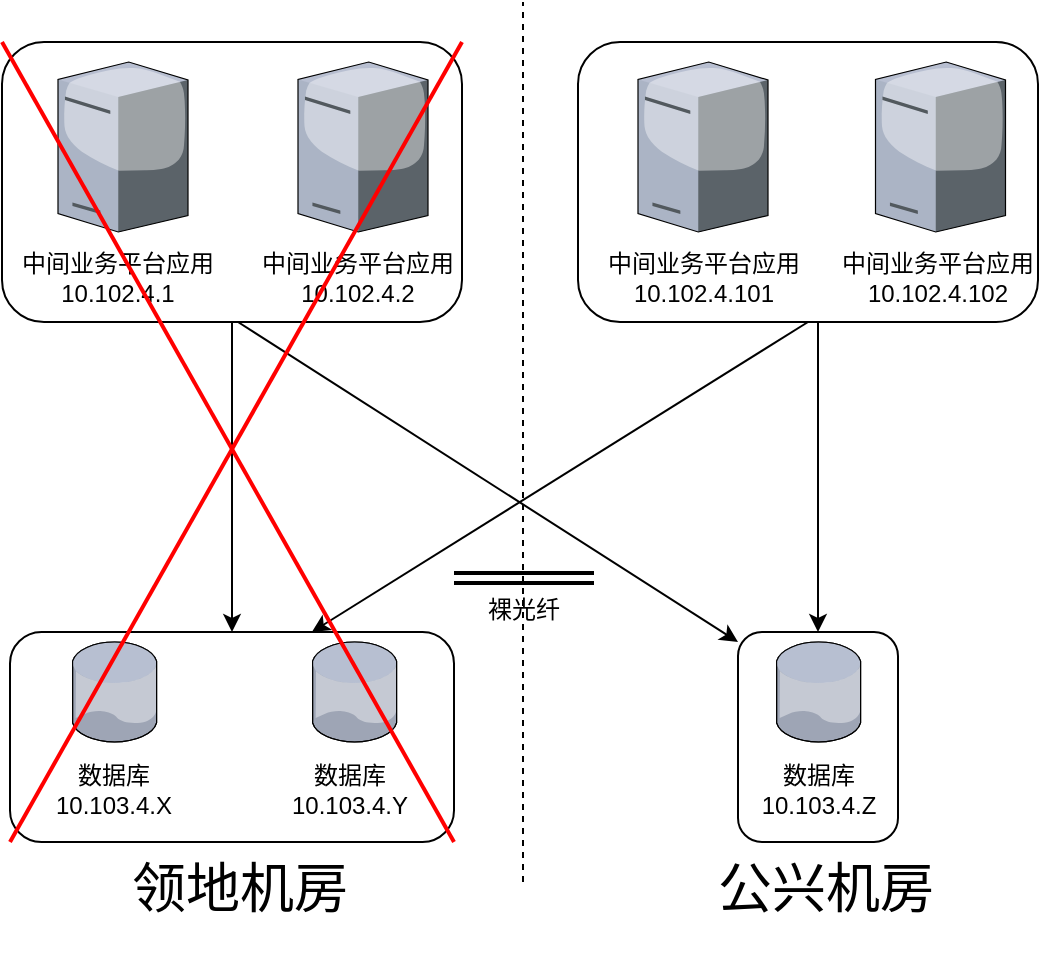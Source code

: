 <mxfile version="26.1.1">
  <diagram name="第 1 页" id="PNowgrB_NC_Xo3-Gm1vM">
    <mxGraphModel dx="1434" dy="844" grid="1" gridSize="10" guides="1" tooltips="1" connect="1" arrows="1" fold="1" page="1" pageScale="1" pageWidth="827" pageHeight="1169" math="0" shadow="0">
      <root>
        <mxCell id="0" />
        <mxCell id="1" parent="0" />
        <mxCell id="BuewOkE1ymk1Yr9WBYRx-15" value="" style="rounded=1;whiteSpace=wrap;html=1;" vertex="1" parent="1">
          <mxGeometry x="650" y="425" width="80" height="105" as="geometry" />
        </mxCell>
        <mxCell id="qcijBuevANjTs1jTrvzd-14" value="" style="rounded=1;whiteSpace=wrap;html=1;" parent="1" vertex="1">
          <mxGeometry x="570" y="130" width="230" height="140" as="geometry" />
        </mxCell>
        <mxCell id="qcijBuevANjTs1jTrvzd-13" value="" style="rounded=1;whiteSpace=wrap;html=1;" parent="1" vertex="1">
          <mxGeometry x="282" y="130" width="230" height="140" as="geometry" />
        </mxCell>
        <mxCell id="qcijBuevANjTs1jTrvzd-10" value="" style="rounded=1;whiteSpace=wrap;html=1;" parent="1" vertex="1">
          <mxGeometry x="286" y="425" width="222" height="105" as="geometry" />
        </mxCell>
        <mxCell id="qcijBuevANjTs1jTrvzd-1" value="" style="verticalLabelPosition=bottom;sketch=0;aspect=fixed;html=1;verticalAlign=top;strokeColor=none;align=center;outlineConnect=0;shape=mxgraph.citrix.database;" parent="1" vertex="1">
          <mxGeometry x="317.25" y="430" width="42.5" height="50" as="geometry" />
        </mxCell>
        <mxCell id="qcijBuevANjTs1jTrvzd-3" value="" style="verticalLabelPosition=bottom;sketch=0;aspect=fixed;html=1;verticalAlign=top;strokeColor=none;align=center;outlineConnect=0;shape=mxgraph.citrix.license_server;" parent="1" vertex="1">
          <mxGeometry x="310" y="140" width="65" height="85" as="geometry" />
        </mxCell>
        <mxCell id="qcijBuevANjTs1jTrvzd-4" value="" style="verticalLabelPosition=bottom;sketch=0;aspect=fixed;html=1;verticalAlign=top;strokeColor=none;align=center;outlineConnect=0;shape=mxgraph.citrix.database;" parent="1" vertex="1">
          <mxGeometry x="437.25" y="430" width="42.5" height="50" as="geometry" />
        </mxCell>
        <mxCell id="qcijBuevANjTs1jTrvzd-6" value="" style="verticalLabelPosition=bottom;sketch=0;aspect=fixed;html=1;verticalAlign=top;strokeColor=none;align=center;outlineConnect=0;shape=mxgraph.citrix.database;" parent="1" vertex="1">
          <mxGeometry x="669.25" y="430" width="42.5" height="50" as="geometry" />
        </mxCell>
        <mxCell id="qcijBuevANjTs1jTrvzd-7" value="" style="verticalLabelPosition=bottom;sketch=0;aspect=fixed;html=1;verticalAlign=top;strokeColor=none;align=center;outlineConnect=0;shape=mxgraph.citrix.license_server;" parent="1" vertex="1">
          <mxGeometry x="430" y="140" width="65" height="85" as="geometry" />
        </mxCell>
        <mxCell id="qcijBuevANjTs1jTrvzd-8" value="" style="verticalLabelPosition=bottom;sketch=0;aspect=fixed;html=1;verticalAlign=top;strokeColor=none;align=center;outlineConnect=0;shape=mxgraph.citrix.license_server;" parent="1" vertex="1">
          <mxGeometry x="600" y="140" width="65" height="85" as="geometry" />
        </mxCell>
        <mxCell id="qcijBuevANjTs1jTrvzd-9" value="" style="verticalLabelPosition=bottom;sketch=0;aspect=fixed;html=1;verticalAlign=top;strokeColor=none;align=center;outlineConnect=0;shape=mxgraph.citrix.license_server;" parent="1" vertex="1">
          <mxGeometry x="718.75" y="140" width="65" height="85" as="geometry" />
        </mxCell>
        <mxCell id="qcijBuevANjTs1jTrvzd-11" value="&lt;font style=&quot;font-size: 27px;&quot;&gt;领地机房&lt;/font&gt;" style="text;strokeColor=none;align=center;fillColor=none;html=1;verticalAlign=middle;whiteSpace=wrap;rounded=0;" parent="1" vertex="1">
          <mxGeometry x="341" y="532" width="120" height="43" as="geometry" />
        </mxCell>
        <mxCell id="qcijBuevANjTs1jTrvzd-15" value="中间业务平台应用&lt;div&gt;10.102.4.1&lt;/div&gt;" style="text;strokeColor=none;align=center;fillColor=none;html=1;verticalAlign=middle;whiteSpace=wrap;rounded=0;" parent="1" vertex="1">
          <mxGeometry x="290" y="225" width="100" height="45" as="geometry" />
        </mxCell>
        <mxCell id="qcijBuevANjTs1jTrvzd-19" value="" style="endArrow=none;dashed=1;html=1;rounded=0;" parent="1" edge="1">
          <mxGeometry width="50" height="50" relative="1" as="geometry">
            <mxPoint x="542.5" y="550" as="sourcePoint" />
            <mxPoint x="542.5" y="110" as="targetPoint" />
          </mxGeometry>
        </mxCell>
        <mxCell id="qcijBuevANjTs1jTrvzd-21" value="" style="shape=link;html=1;rounded=0;strokeWidth=2;" parent="1" edge="1">
          <mxGeometry width="100" relative="1" as="geometry">
            <mxPoint x="508" y="398" as="sourcePoint" />
            <mxPoint x="578" y="398" as="targetPoint" />
          </mxGeometry>
        </mxCell>
        <mxCell id="qcijBuevANjTs1jTrvzd-22" value="裸光纤" style="text;strokeColor=none;align=center;fillColor=none;html=1;verticalAlign=middle;whiteSpace=wrap;rounded=0;" parent="1" vertex="1">
          <mxGeometry x="518" y="405" width="50" height="17" as="geometry" />
        </mxCell>
        <mxCell id="qcijBuevANjTs1jTrvzd-24" style="edgeStyle=none;shape=link;rounded=0;orthogonalLoop=1;jettySize=auto;html=1;exitX=1;exitY=1;exitDx=0;exitDy=0;strokeColor=default;align=center;verticalAlign=middle;fontFamily=Helvetica;fontSize=11;fontColor=default;labelBackgroundColor=default;endArrow=classic;" parent="1" source="qcijBuevANjTs1jTrvzd-11" target="qcijBuevANjTs1jTrvzd-11" edge="1">
          <mxGeometry relative="1" as="geometry" />
        </mxCell>
        <mxCell id="qcijBuevANjTs1jTrvzd-25" value="&lt;font style=&quot;font-size: 27px;&quot;&gt;公兴机房&lt;/font&gt;" style="text;strokeColor=none;align=center;fillColor=none;html=1;verticalAlign=middle;whiteSpace=wrap;rounded=0;" parent="1" vertex="1">
          <mxGeometry x="634.19" y="532.75" width="120" height="41.5" as="geometry" />
        </mxCell>
        <mxCell id="BuewOkE1ymk1Yr9WBYRx-1" value="数据库&lt;div&gt;10.103.4.X&lt;/div&gt;" style="text;strokeColor=none;align=center;fillColor=none;html=1;verticalAlign=middle;whiteSpace=wrap;rounded=0;" vertex="1" parent="1">
          <mxGeometry x="304.75" y="484" width="66.25" height="40" as="geometry" />
        </mxCell>
        <mxCell id="BuewOkE1ymk1Yr9WBYRx-4" value="中间业务平台应用&lt;div&gt;10.102.4.2&lt;/div&gt;" style="text;strokeColor=none;align=center;fillColor=none;html=1;verticalAlign=middle;whiteSpace=wrap;rounded=0;" vertex="1" parent="1">
          <mxGeometry x="410" y="225" width="100" height="45" as="geometry" />
        </mxCell>
        <mxCell id="BuewOkE1ymk1Yr9WBYRx-5" value="中间业务平台应用&lt;div&gt;10.102.4.101&lt;/div&gt;" style="text;strokeColor=none;align=center;fillColor=none;html=1;verticalAlign=middle;whiteSpace=wrap;rounded=0;" vertex="1" parent="1">
          <mxGeometry x="582.5" y="225" width="100" height="45" as="geometry" />
        </mxCell>
        <mxCell id="BuewOkE1ymk1Yr9WBYRx-6" value="中间业务平台应用&lt;div&gt;10.102.4.102&lt;/div&gt;" style="text;strokeColor=none;align=center;fillColor=none;html=1;verticalAlign=middle;whiteSpace=wrap;rounded=0;" vertex="1" parent="1">
          <mxGeometry x="700" y="225" width="100" height="45" as="geometry" />
        </mxCell>
        <mxCell id="BuewOkE1ymk1Yr9WBYRx-7" value="数据库&lt;div&gt;10.103.4.Y&lt;/div&gt;" style="text;strokeColor=none;align=center;fillColor=none;html=1;verticalAlign=middle;whiteSpace=wrap;rounded=0;" vertex="1" parent="1">
          <mxGeometry x="422.88" y="484" width="66.25" height="40" as="geometry" />
        </mxCell>
        <mxCell id="BuewOkE1ymk1Yr9WBYRx-8" value="数据库&lt;div&gt;10.103.4.Z&lt;/div&gt;" style="text;strokeColor=none;align=center;fillColor=none;html=1;verticalAlign=middle;whiteSpace=wrap;rounded=0;" vertex="1" parent="1">
          <mxGeometry x="653" y="484" width="75" height="40" as="geometry" />
        </mxCell>
        <mxCell id="BuewOkE1ymk1Yr9WBYRx-9" value="" style="endArrow=classic;html=1;rounded=0;exitX=0.5;exitY=1;exitDx=0;exitDy=0;entryX=0.5;entryY=0;entryDx=0;entryDy=0;" edge="1" parent="1" source="qcijBuevANjTs1jTrvzd-13" target="qcijBuevANjTs1jTrvzd-10">
          <mxGeometry width="50" height="50" relative="1" as="geometry">
            <mxPoint x="400" y="360" as="sourcePoint" />
            <mxPoint x="450" y="310" as="targetPoint" />
          </mxGeometry>
        </mxCell>
        <mxCell id="BuewOkE1ymk1Yr9WBYRx-11" value="" style="endArrow=classic;html=1;rounded=0;" edge="1" parent="1">
          <mxGeometry width="50" height="50" relative="1" as="geometry">
            <mxPoint x="400" y="270" as="sourcePoint" />
            <mxPoint x="650" y="430" as="targetPoint" />
          </mxGeometry>
        </mxCell>
        <mxCell id="BuewOkE1ymk1Yr9WBYRx-12" value="" style="endArrow=classic;html=1;rounded=0;exitX=0.5;exitY=1;exitDx=0;exitDy=0;entryX=0.68;entryY=0;entryDx=0;entryDy=0;entryPerimeter=0;" edge="1" parent="1" source="qcijBuevANjTs1jTrvzd-14" target="qcijBuevANjTs1jTrvzd-10">
          <mxGeometry width="50" height="50" relative="1" as="geometry">
            <mxPoint x="407" y="280" as="sourcePoint" />
            <mxPoint x="450" y="420" as="targetPoint" />
          </mxGeometry>
        </mxCell>
        <mxCell id="BuewOkE1ymk1Yr9WBYRx-13" value="" style="endArrow=classic;html=1;rounded=0;entryX=0.5;entryY=0;entryDx=0;entryDy=0;" edge="1" parent="1" target="BuewOkE1ymk1Yr9WBYRx-15">
          <mxGeometry width="50" height="50" relative="1" as="geometry">
            <mxPoint x="690" y="270" as="sourcePoint" />
            <mxPoint x="690" y="390" as="targetPoint" />
          </mxGeometry>
        </mxCell>
        <mxCell id="BuewOkE1ymk1Yr9WBYRx-16" value="" style="endArrow=none;html=1;rounded=0;entryX=0;entryY=0;entryDx=0;entryDy=0;exitX=1;exitY=1;exitDx=0;exitDy=0;strokeColor=#FF0000;strokeWidth=2;" edge="1" parent="1" source="qcijBuevANjTs1jTrvzd-10" target="qcijBuevANjTs1jTrvzd-13">
          <mxGeometry width="50" height="50" relative="1" as="geometry">
            <mxPoint x="400" y="460" as="sourcePoint" />
            <mxPoint x="450" y="410" as="targetPoint" />
          </mxGeometry>
        </mxCell>
        <mxCell id="BuewOkE1ymk1Yr9WBYRx-17" value="" style="endArrow=none;html=1;rounded=0;exitX=0;exitY=1;exitDx=0;exitDy=0;entryX=1;entryY=0;entryDx=0;entryDy=0;strokeColor=#FF0000;strokeWidth=2;" edge="1" parent="1" source="qcijBuevANjTs1jTrvzd-10" target="qcijBuevANjTs1jTrvzd-13">
          <mxGeometry width="50" height="50" relative="1" as="geometry">
            <mxPoint x="400" y="460" as="sourcePoint" />
            <mxPoint x="450" y="410" as="targetPoint" />
          </mxGeometry>
        </mxCell>
      </root>
    </mxGraphModel>
  </diagram>
</mxfile>

